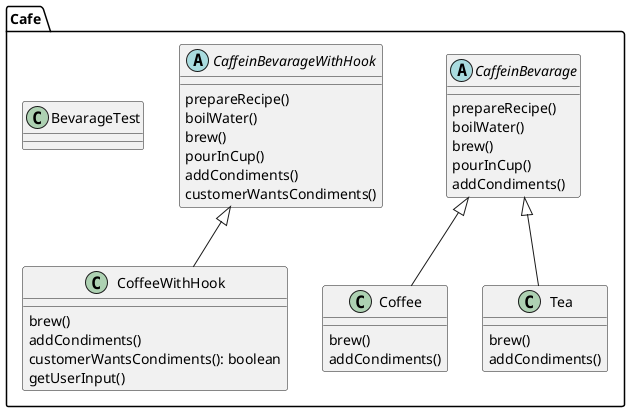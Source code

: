 @startuml
abstract class Cafe.CaffeinBevarage{
    prepareRecipe()
    boilWater()
    brew()
    pourInCup()
    addCondiments()
}
abstract class Cafe.CaffeinBevarageWithHook{
    prepareRecipe()
    boilWater()
    brew()
    pourInCup()
    addCondiments()
    customerWantsCondiments()
}   
class Cafe.BevarageTest
class Cafe.Coffee{
    brew()
    addCondiments()
}
class Cafe.CoffeeWithHook{
    brew()
    addCondiments()
    customerWantsCondiments(): boolean
    getUserInput()
}
class Cafe.Tea{
    brew()
    addCondiments()
}

Cafe.CaffeinBevarage <|-- Cafe.Coffee
Cafe.CaffeinBevarageWithHook <|-- Cafe.CoffeeWithHook
Cafe.CaffeinBevarage <|-- Cafe.Tea
@enduml
